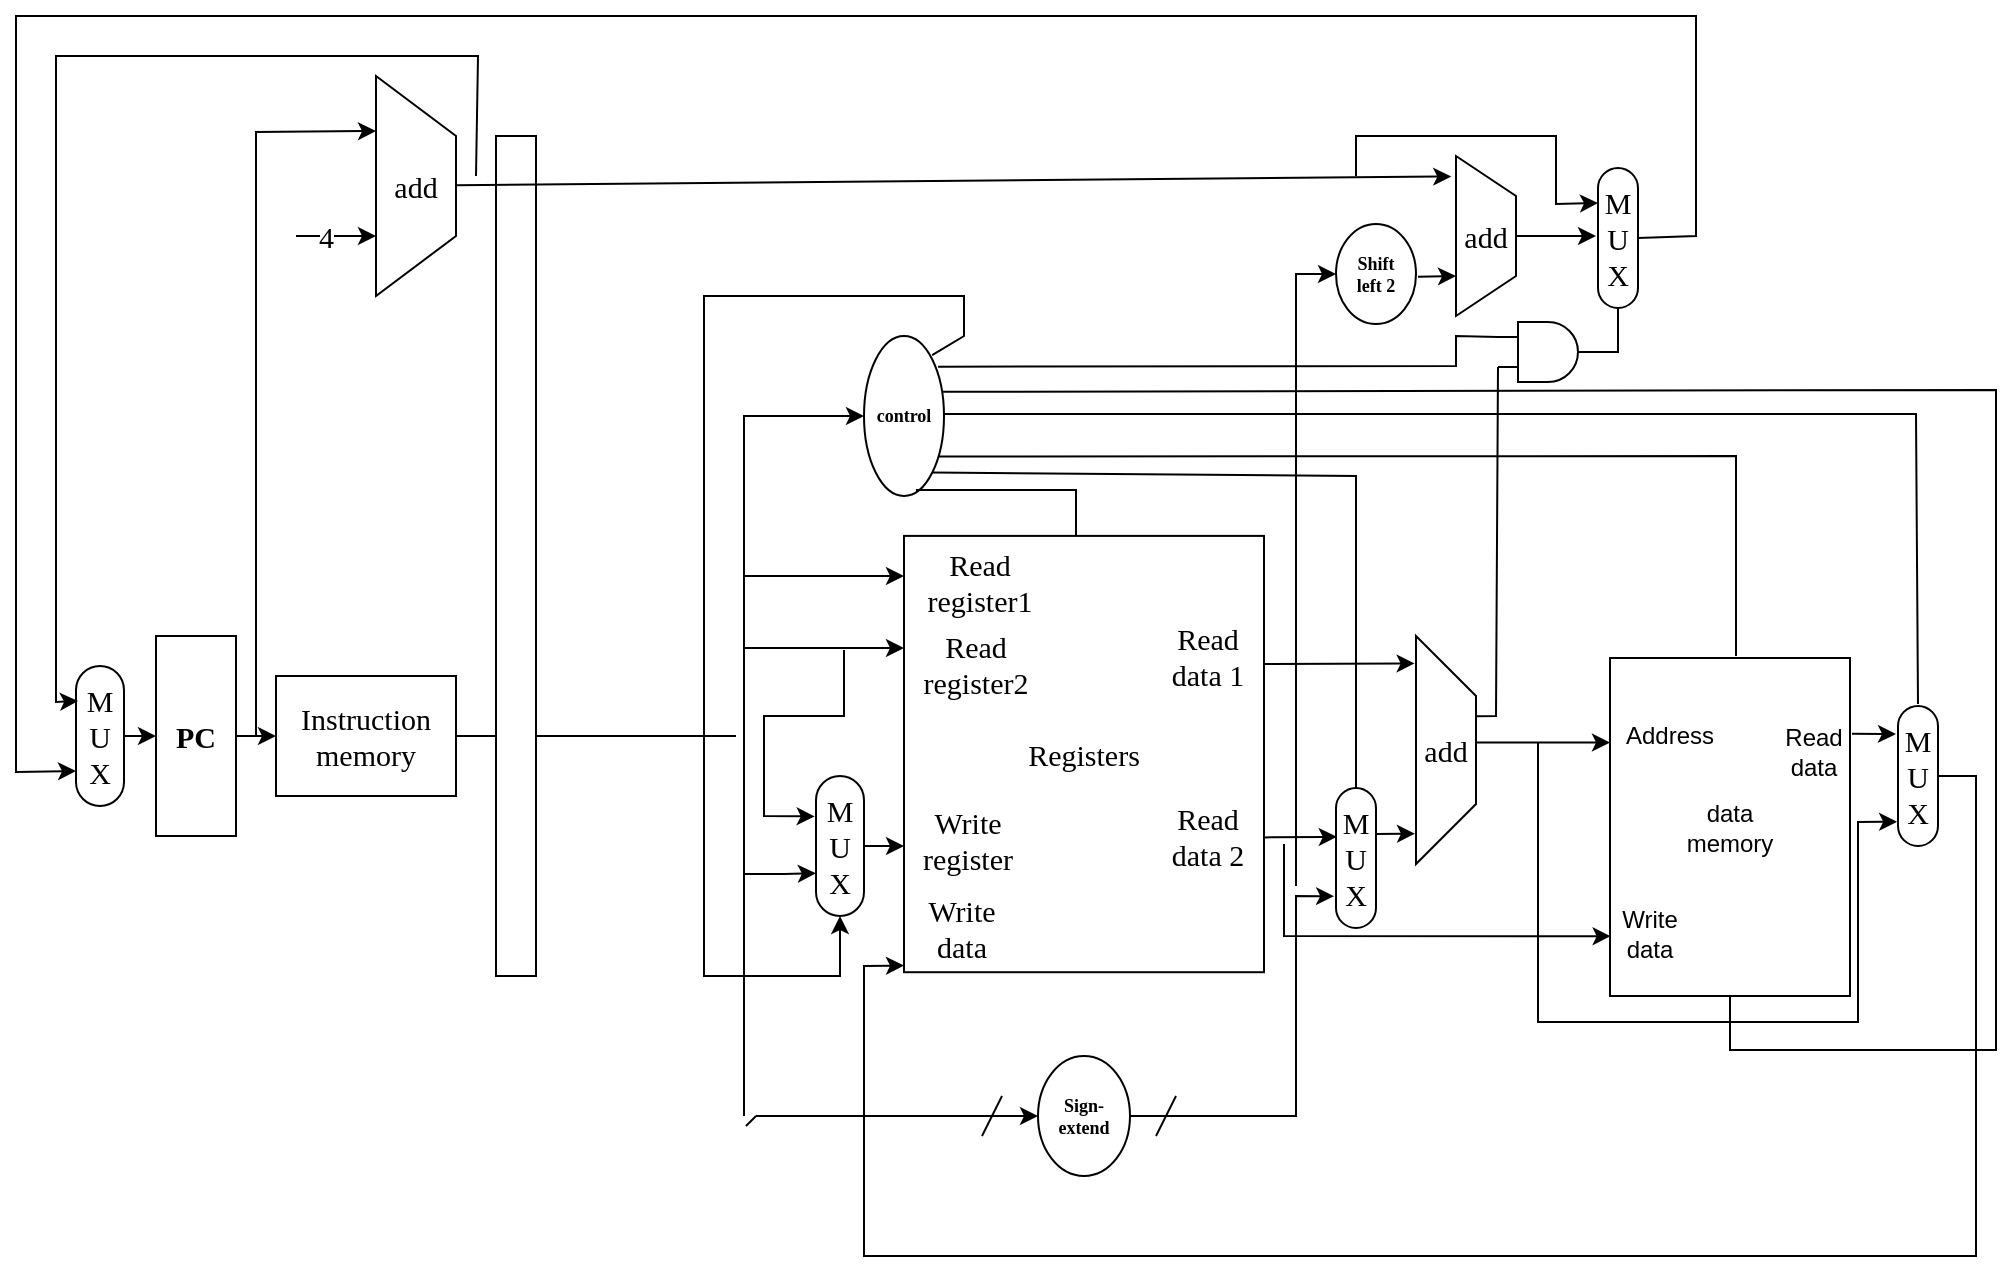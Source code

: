 <mxfile version="18.1.1" type="github">
  <diagram name="Page-1" id="90a13364-a465-7bf4-72fc-28e22215d7a0">
    <mxGraphModel dx="800" dy="1215" grid="1" gridSize="10" guides="1" tooltips="1" connect="1" arrows="1" fold="1" page="1" pageScale="1.5" pageWidth="1169" pageHeight="826" background="none" math="0" shadow="0">
      <root>
        <mxCell id="0" style=";html=1;" />
        <mxCell id="1" style=";html=1;" parent="0" />
        <mxCell id="_GseaxLKm5lbex_g-DC_-1" value="PC" style="rounded=0;whiteSpace=wrap;html=1;fontSize=15;fontFamily=Verdana;fontStyle=1" parent="1" vertex="1">
          <mxGeometry x="130" y="510" width="40" height="100" as="geometry" />
        </mxCell>
        <mxCell id="_GseaxLKm5lbex_g-DC_-16" style="edgeStyle=orthogonalEdgeStyle;rounded=0;orthogonalLoop=1;jettySize=auto;html=1;entryX=0;entryY=0.5;entryDx=0;entryDy=0;fontFamily=Verdana;fontSize=15;exitX=1;exitY=0.5;exitDx=0;exitDy=0;" parent="1" source="_GseaxLKm5lbex_g-DC_-1" target="_GseaxLKm5lbex_g-DC_-15" edge="1">
          <mxGeometry relative="1" as="geometry">
            <mxPoint x="180" y="560" as="sourcePoint" />
          </mxGeometry>
        </mxCell>
        <mxCell id="_GseaxLKm5lbex_g-DC_-15" value="Instruction&lt;br&gt;memory" style="rounded=0;whiteSpace=wrap;html=1;fontFamily=Verdana;fontSize=15;" parent="1" vertex="1">
          <mxGeometry x="190" y="530" width="90" height="60" as="geometry" />
        </mxCell>
        <mxCell id="_GseaxLKm5lbex_g-DC_-18" value="" style="endArrow=classic;html=1;rounded=0;fontFamily=Verdana;fontSize=15;entryX=0.25;entryY=1;entryDx=0;entryDy=0;" parent="1" target="_GseaxLKm5lbex_g-DC_-28" edge="1">
          <mxGeometry width="50" height="50" relative="1" as="geometry">
            <mxPoint x="180" y="560" as="sourcePoint" />
            <mxPoint x="240" y="360" as="targetPoint" />
            <Array as="points">
              <mxPoint x="180" y="258" />
            </Array>
          </mxGeometry>
        </mxCell>
        <mxCell id="_GseaxLKm5lbex_g-DC_-28" value="add&lt;br&gt;" style="shape=trapezoid;perimeter=trapezoidPerimeter;whiteSpace=wrap;html=1;fixedSize=1;rounded=0;fontFamily=Verdana;fontSize=15;strokeColor=default;fillColor=none;size=30;rotation=0;verticalAlign=middle;labelPosition=center;verticalLabelPosition=middle;align=center;direction=south;" parent="1" vertex="1">
          <mxGeometry x="240" y="230" width="40" height="110" as="geometry" />
        </mxCell>
        <mxCell id="_GseaxLKm5lbex_g-DC_-29" value="4" style="endArrow=classic;html=1;rounded=0;fontFamily=Verdana;fontSize=15;align=right;" parent="1" edge="1">
          <mxGeometry width="50" height="50" relative="1" as="geometry">
            <mxPoint x="200" y="310" as="sourcePoint" />
            <mxPoint x="240" y="310" as="targetPoint" />
            <Array as="points" />
          </mxGeometry>
        </mxCell>
        <mxCell id="_GseaxLKm5lbex_g-DC_-31" value="" style="endArrow=classic;html=1;rounded=0;fontFamily=Verdana;fontSize=15;" parent="1" edge="1">
          <mxGeometry width="50" height="50" relative="1" as="geometry">
            <mxPoint x="424" y="480" as="sourcePoint" />
            <mxPoint x="504" y="480" as="targetPoint" />
          </mxGeometry>
        </mxCell>
        <mxCell id="_GseaxLKm5lbex_g-DC_-32" value="" style="endArrow=classic;html=1;rounded=0;fontFamily=Verdana;fontSize=15;" parent="1" edge="1">
          <mxGeometry width="50" height="50" relative="1" as="geometry">
            <mxPoint x="424" y="516" as="sourcePoint" />
            <mxPoint x="504" y="516" as="targetPoint" />
          </mxGeometry>
        </mxCell>
        <mxCell id="_GseaxLKm5lbex_g-DC_-33" value="" style="endArrow=classic;html=1;rounded=0;fontFamily=Verdana;fontSize=15;startArrow=none;exitX=0.5;exitY=0;exitDx=0;exitDy=0;" parent="1" source="_GseaxLKm5lbex_g-DC_-38" edge="1">
          <mxGeometry width="50" height="50" relative="1" as="geometry">
            <mxPoint x="484.0" y="625.0" as="sourcePoint" />
            <mxPoint x="504" y="615" as="targetPoint" />
          </mxGeometry>
        </mxCell>
        <mxCell id="_GseaxLKm5lbex_g-DC_-34" value="" style="endArrow=classic;html=1;rounded=0;fontFamily=Verdana;fontSize=15;exitX=0.5;exitY=0;exitDx=0;exitDy=0;" parent="1" edge="1" source="h9TXa1Q45C4JcwB8wbE7-19">
          <mxGeometry width="50" height="50" relative="1" as="geometry">
            <mxPoint x="484" y="800" as="sourcePoint" />
            <mxPoint x="504" y="674.78" as="targetPoint" />
            <Array as="points">
              <mxPoint x="1040" y="580" />
              <mxPoint x="1040" y="820" />
              <mxPoint x="484" y="820" />
              <mxPoint x="484" y="675" />
            </Array>
          </mxGeometry>
        </mxCell>
        <mxCell id="_GseaxLKm5lbex_g-DC_-36" value="" style="endArrow=classic;html=1;rounded=0;fontFamily=Verdana;fontSize=15;entryX=0.128;entryY=1.079;entryDx=0;entryDy=0;entryPerimeter=0;" parent="1" target="_GseaxLKm5lbex_g-DC_-80" edge="1">
          <mxGeometry width="50" height="50" relative="1" as="geometry">
            <mxPoint x="280" y="284.57" as="sourcePoint" />
            <mxPoint x="760" y="285" as="targetPoint" />
          </mxGeometry>
        </mxCell>
        <mxCell id="_GseaxLKm5lbex_g-DC_-37" value="" style="endArrow=classic;html=1;rounded=0;fontFamily=Verdana;fontSize=15;entryX=0.289;entryY=1.027;entryDx=0;entryDy=0;entryPerimeter=0;" parent="1" target="_GseaxLKm5lbex_g-DC_-38" edge="1">
          <mxGeometry width="50" height="50" relative="1" as="geometry">
            <mxPoint x="474" y="517" as="sourcePoint" />
            <mxPoint x="469" y="617" as="targetPoint" />
            <Array as="points">
              <mxPoint x="474" y="550" />
              <mxPoint x="434" y="550" />
              <mxPoint x="434" y="600" />
            </Array>
          </mxGeometry>
        </mxCell>
        <mxCell id="_GseaxLKm5lbex_g-DC_-38" value="M&lt;br&gt;U&lt;br&gt;X" style="rounded=1;whiteSpace=wrap;html=1;fontFamily=Verdana;fontSize=15;strokeColor=default;fillColor=none;arcSize=50;direction=south;" parent="1" vertex="1">
          <mxGeometry x="460" y="580" width="24" height="70" as="geometry" />
        </mxCell>
        <mxCell id="_GseaxLKm5lbex_g-DC_-40" value="" style="endArrow=classic;html=1;rounded=0;fontFamily=Verdana;fontSize=15;startArrow=none;entryX=0.695;entryY=1.003;entryDx=0;entryDy=0;entryPerimeter=0;" parent="1" target="_GseaxLKm5lbex_g-DC_-38" edge="1">
          <mxGeometry width="50" height="50" relative="1" as="geometry">
            <mxPoint x="424" y="629" as="sourcePoint" />
            <mxPoint x="454" y="628.89" as="targetPoint" />
            <Array as="points">
              <mxPoint x="444" y="629" />
            </Array>
          </mxGeometry>
        </mxCell>
        <mxCell id="_GseaxLKm5lbex_g-DC_-41" value="" style="endArrow=classic;html=1;rounded=0;fontFamily=Verdana;fontSize=15;" parent="1" edge="1">
          <mxGeometry width="50" height="50" relative="1" as="geometry">
            <mxPoint x="424" y="750" as="sourcePoint" />
            <mxPoint x="484" y="400" as="targetPoint" />
            <Array as="points">
              <mxPoint x="424" y="400" />
            </Array>
          </mxGeometry>
        </mxCell>
        <mxCell id="_GseaxLKm5lbex_g-DC_-43" value="control" style="ellipse;whiteSpace=wrap;html=1;rounded=0;fontFamily=Verdana;fontSize=9;strokeColor=default;fillColor=none;direction=south;fontStyle=1" parent="1" vertex="1">
          <mxGeometry x="484" y="360" width="40" height="80" as="geometry" />
        </mxCell>
        <mxCell id="_GseaxLKm5lbex_g-DC_-44" value="" style="endArrow=classic;html=1;rounded=0;fontFamily=Verdana;fontSize=9;entryX=1;entryY=0.5;entryDx=0;entryDy=0;exitX=0.119;exitY=0.148;exitDx=0;exitDy=0;exitPerimeter=0;" parent="1" source="_GseaxLKm5lbex_g-DC_-43" target="_GseaxLKm5lbex_g-DC_-38" edge="1">
          <mxGeometry width="50" height="50" relative="1" as="geometry">
            <mxPoint x="514" y="360" as="sourcePoint" />
            <mxPoint x="574" y="310" as="targetPoint" />
            <Array as="points">
              <mxPoint x="534" y="360" />
              <mxPoint x="534" y="340" />
              <mxPoint x="404" y="340" />
              <mxPoint x="404" y="680" />
              <mxPoint x="472" y="680" />
            </Array>
          </mxGeometry>
        </mxCell>
        <mxCell id="_GseaxLKm5lbex_g-DC_-51" value="" style="rounded=0;whiteSpace=wrap;html=1;fontFamily=Verdana;fontSize=9;strokeColor=default;fillColor=none;" parent="1" vertex="1">
          <mxGeometry x="300" y="260" width="20" height="420" as="geometry" />
        </mxCell>
        <mxCell id="_GseaxLKm5lbex_g-DC_-54" value="" style="endArrow=classic;html=1;rounded=0;fontFamily=Verdana;fontSize=9;exitX=0.844;exitY=0.6;exitDx=0;exitDy=0;exitPerimeter=0;entryX=0.085;entryY=1.017;entryDx=0;entryDy=0;entryPerimeter=0;" parent="1" edge="1">
          <mxGeometry width="50" height="50" relative="1" as="geometry">
            <mxPoint x="682.96" y="524" as="sourcePoint" />
            <mxPoint x="759.32" y="523.69" as="targetPoint" />
          </mxGeometry>
        </mxCell>
        <mxCell id="_GseaxLKm5lbex_g-DC_-55" value="" style="endArrow=classic;html=1;rounded=0;fontFamily=Verdana;fontSize=9;entryX=0.306;entryY=0.93;entryDx=0;entryDy=0;entryPerimeter=0;" parent="1" edge="1">
          <mxGeometry width="50" height="50" relative="1" as="geometry">
            <mxPoint x="684.0" y="610.707" as="sourcePoint" />
            <mxPoint x="720.4" y="610.42" as="targetPoint" />
          </mxGeometry>
        </mxCell>
        <mxCell id="_GseaxLKm5lbex_g-DC_-57" value="M&lt;br&gt;U&lt;br&gt;X" style="rounded=1;whiteSpace=wrap;html=1;fontFamily=Verdana;fontSize=15;strokeColor=default;fillColor=none;arcSize=50;direction=south;" parent="1" vertex="1">
          <mxGeometry x="720" y="586" width="20" height="70" as="geometry" />
        </mxCell>
        <mxCell id="_GseaxLKm5lbex_g-DC_-59" value="" style="endArrow=classic;html=1;rounded=0;fontFamily=Verdana;fontSize=9;entryX=0.867;entryY=1.017;entryDx=0;entryDy=0;entryPerimeter=0;" parent="1" edge="1" target="h9TXa1Q45C4JcwB8wbE7-10">
          <mxGeometry width="50" height="50" relative="1" as="geometry">
            <mxPoint x="740" y="609" as="sourcePoint" />
            <mxPoint x="760" y="648" as="targetPoint" />
          </mxGeometry>
        </mxCell>
        <mxCell id="_GseaxLKm5lbex_g-DC_-60" value="" style="shape=image;html=1;verticalAlign=top;verticalLabelPosition=bottom;labelBackgroundColor=#ffffff;imageAspect=0;aspect=fixed;image=https://cdn4.iconfinder.com/data/icons/essential-app-2/16/record-round-circle-dot-128.png;rounded=0;fontFamily=Verdana;fontSize=9;strokeColor=default;fillColor=none;" parent="1" vertex="1">
          <mxGeometry x="420" y="475" width="10" height="10" as="geometry" />
        </mxCell>
        <mxCell id="_GseaxLKm5lbex_g-DC_-62" value="" style="shape=image;html=1;verticalAlign=top;verticalLabelPosition=bottom;labelBackgroundColor=#ffffff;imageAspect=0;aspect=fixed;image=https://cdn4.iconfinder.com/data/icons/essential-app-2/16/record-round-circle-dot-128.png;rounded=0;fontFamily=Verdana;fontSize=9;strokeColor=default;fillColor=none;" parent="1" vertex="1">
          <mxGeometry x="419" y="511" width="10" height="10" as="geometry" />
        </mxCell>
        <mxCell id="_GseaxLKm5lbex_g-DC_-63" value="" style="shape=image;html=1;verticalAlign=top;verticalLabelPosition=bottom;labelBackgroundColor=#ffffff;imageAspect=0;aspect=fixed;image=https://cdn4.iconfinder.com/data/icons/essential-app-2/16/record-round-circle-dot-128.png;rounded=0;fontFamily=Verdana;fontSize=9;strokeColor=default;fillColor=none;" parent="1" vertex="1">
          <mxGeometry x="469" y="511" width="10" height="10" as="geometry" />
        </mxCell>
        <mxCell id="_GseaxLKm5lbex_g-DC_-64" value="" style="shape=image;html=1;verticalAlign=top;verticalLabelPosition=bottom;labelBackgroundColor=#ffffff;imageAspect=0;aspect=fixed;image=https://cdn4.iconfinder.com/data/icons/essential-app-2/16/record-round-circle-dot-128.png;rounded=0;fontFamily=Verdana;fontSize=9;strokeColor=default;fillColor=none;" parent="1" vertex="1">
          <mxGeometry x="419" y="624" width="10" height="10" as="geometry" />
        </mxCell>
        <mxCell id="_GseaxLKm5lbex_g-DC_-66" value="Sign-&lt;br&gt;extend" style="ellipse;whiteSpace=wrap;html=1;rounded=0;fontFamily=Verdana;fontSize=9;strokeColor=default;fillColor=none;direction=south;fontStyle=1" parent="1" vertex="1">
          <mxGeometry x="571" y="720" width="46" height="60" as="geometry" />
        </mxCell>
        <mxCell id="_GseaxLKm5lbex_g-DC_-67" value="" style="endArrow=classic;html=1;rounded=0;fontFamily=Verdana;fontSize=9;entryX=0.5;entryY=1;entryDx=0;entryDy=0;startArrow=none;" parent="1" source="_GseaxLKm5lbex_g-DC_-65" target="_GseaxLKm5lbex_g-DC_-66" edge="1">
          <mxGeometry width="50" height="50" relative="1" as="geometry">
            <mxPoint x="430" y="750" as="sourcePoint" />
            <mxPoint x="540" y="580" as="targetPoint" />
          </mxGeometry>
        </mxCell>
        <mxCell id="_GseaxLKm5lbex_g-DC_-65" value="" style="shape=image;html=1;verticalAlign=top;verticalLabelPosition=bottom;labelBackgroundColor=#ffffff;imageAspect=0;aspect=fixed;image=https://cdn4.iconfinder.com/data/icons/essential-app-2/16/record-round-circle-dot-128.png;rounded=0;fontFamily=Verdana;fontSize=9;strokeColor=default;fillColor=none;" parent="1" vertex="1">
          <mxGeometry x="420" y="745" width="10" height="10" as="geometry" />
        </mxCell>
        <mxCell id="_GseaxLKm5lbex_g-DC_-70" value="" style="endArrow=none;html=1;rounded=0;fontFamily=Verdana;fontSize=9;entryX=0.5;entryY=1;entryDx=0;entryDy=0;" parent="1" target="_GseaxLKm5lbex_g-DC_-65" edge="1">
          <mxGeometry width="50" height="50" relative="1" as="geometry">
            <mxPoint x="430" y="750" as="sourcePoint" />
            <mxPoint x="571.0" y="750" as="targetPoint" />
          </mxGeometry>
        </mxCell>
        <mxCell id="_GseaxLKm5lbex_g-DC_-72" value="" style="endArrow=none;html=1;rounded=0;fontFamily=Verdana;fontSize=9;" parent="1" edge="1">
          <mxGeometry width="50" height="50" relative="1" as="geometry">
            <mxPoint x="320" y="560" as="sourcePoint" />
            <mxPoint x="420" y="560" as="targetPoint" />
          </mxGeometry>
        </mxCell>
        <mxCell id="_GseaxLKm5lbex_g-DC_-73" value="" style="shape=image;html=1;verticalAlign=top;verticalLabelPosition=bottom;labelBackgroundColor=#ffffff;imageAspect=0;aspect=fixed;image=https://cdn4.iconfinder.com/data/icons/essential-app-2/16/record-round-circle-dot-128.png;rounded=0;fontFamily=Verdana;fontSize=9;strokeColor=default;fillColor=none;" parent="1" vertex="1">
          <mxGeometry x="419" y="555" width="10" height="10" as="geometry" />
        </mxCell>
        <mxCell id="_GseaxLKm5lbex_g-DC_-75" value="" style="endArrow=classic;html=1;rounded=0;fontFamily=Verdana;fontSize=9;exitX=0.5;exitY=0;exitDx=0;exitDy=0;entryX=0.773;entryY=1.047;entryDx=0;entryDy=0;entryPerimeter=0;" parent="1" source="_GseaxLKm5lbex_g-DC_-66" target="_GseaxLKm5lbex_g-DC_-57" edge="1">
          <mxGeometry width="50" height="50" relative="1" as="geometry">
            <mxPoint x="520" y="680" as="sourcePoint" />
            <mxPoint x="570" y="630" as="targetPoint" />
            <Array as="points">
              <mxPoint x="700" y="750" />
              <mxPoint x="700" y="640" />
            </Array>
          </mxGeometry>
        </mxCell>
        <mxCell id="_GseaxLKm5lbex_g-DC_-77" value="" style="endArrow=classic;html=1;rounded=0;fontFamily=Verdana;fontSize=15;startArrow=none;entryX=0.5;entryY=1;entryDx=0;entryDy=0;" parent="1" edge="1" target="_GseaxLKm5lbex_g-DC_-78" source="h9TXa1Q45C4JcwB8wbE7-1">
          <mxGeometry width="50" height="50" relative="1" as="geometry">
            <mxPoint x="700.0" y="668" as="sourcePoint" />
            <mxPoint x="720" y="370" as="targetPoint" />
            <Array as="points">
              <mxPoint x="700" y="329" />
            </Array>
          </mxGeometry>
        </mxCell>
        <mxCell id="_GseaxLKm5lbex_g-DC_-78" value="Shift&lt;br&gt;left 2" style="ellipse;whiteSpace=wrap;html=1;rounded=0;fontFamily=Verdana;fontSize=9;strokeColor=default;fillColor=none;direction=south;fontStyle=1" parent="1" vertex="1">
          <mxGeometry x="720" y="304" width="40" height="50" as="geometry" />
        </mxCell>
        <mxCell id="_GseaxLKm5lbex_g-DC_-79" value="" style="endArrow=classic;html=1;rounded=0;fontFamily=Verdana;fontSize=9;exitX=0.528;exitY=-0.025;exitDx=0;exitDy=0;exitPerimeter=0;entryX=0.75;entryY=1;entryDx=0;entryDy=0;" parent="1" source="_GseaxLKm5lbex_g-DC_-78" edge="1" target="_GseaxLKm5lbex_g-DC_-80">
          <mxGeometry width="50" height="50" relative="1" as="geometry">
            <mxPoint x="770" y="370" as="sourcePoint" />
            <mxPoint x="780" y="370" as="targetPoint" />
          </mxGeometry>
        </mxCell>
        <mxCell id="_GseaxLKm5lbex_g-DC_-80" value="add&lt;br&gt;" style="shape=trapezoid;perimeter=trapezoidPerimeter;whiteSpace=wrap;html=1;fixedSize=1;rounded=0;fontFamily=Verdana;fontSize=15;strokeColor=default;fillColor=none;size=20;rotation=0;verticalAlign=middle;labelPosition=center;verticalLabelPosition=middle;align=center;direction=south;" parent="1" vertex="1">
          <mxGeometry x="780" y="270" width="30" height="80" as="geometry" />
        </mxCell>
        <mxCell id="_GseaxLKm5lbex_g-DC_-81" value="" style="endArrow=classic;html=1;rounded=0;fontFamily=Verdana;fontSize=15;exitX=0.5;exitY=0;exitDx=0;exitDy=0;" parent="1" edge="1" source="_GseaxLKm5lbex_g-DC_-80">
          <mxGeometry width="50" height="50" relative="1" as="geometry">
            <mxPoint x="820" y="327.57" as="sourcePoint" />
            <mxPoint x="850" y="310" as="targetPoint" />
          </mxGeometry>
        </mxCell>
        <mxCell id="_GseaxLKm5lbex_g-DC_-82" value="M&lt;br&gt;U&lt;br&gt;X" style="rounded=1;whiteSpace=wrap;html=1;fontFamily=Verdana;fontSize=15;strokeColor=default;fillColor=none;arcSize=50;direction=south;" parent="1" vertex="1">
          <mxGeometry x="90" y="525" width="24" height="70" as="geometry" />
        </mxCell>
        <mxCell id="_GseaxLKm5lbex_g-DC_-83" value="" style="endArrow=classic;html=1;rounded=0;fontFamily=Verdana;fontSize=15;entryX=0.25;entryY=1;entryDx=0;entryDy=0;" parent="1" edge="1">
          <mxGeometry width="50" height="50" relative="1" as="geometry">
            <mxPoint x="290" y="280" as="sourcePoint" />
            <mxPoint x="91" y="542.5" as="targetPoint" />
            <Array as="points">
              <mxPoint x="291" y="220" />
              <mxPoint x="80" y="220" />
              <mxPoint x="80" y="543" />
            </Array>
          </mxGeometry>
        </mxCell>
        <mxCell id="_GseaxLKm5lbex_g-DC_-84" value="" style="shape=image;html=1;verticalAlign=top;verticalLabelPosition=bottom;labelBackgroundColor=#ffffff;imageAspect=0;aspect=fixed;image=https://cdn4.iconfinder.com/data/icons/essential-app-2/16/record-round-circle-dot-128.png;rounded=0;fontFamily=Verdana;fontSize=9;strokeColor=default;fillColor=none;" parent="1" vertex="1">
          <mxGeometry x="285" y="278" width="10" height="10" as="geometry" />
        </mxCell>
        <mxCell id="h9TXa1Q45C4JcwB8wbE7-10" value="add&lt;br&gt;" style="shape=trapezoid;perimeter=trapezoidPerimeter;whiteSpace=wrap;html=1;fixedSize=1;rounded=0;fontFamily=Verdana;fontSize=15;strokeColor=default;fillColor=none;size=30;rotation=0;verticalAlign=middle;labelPosition=center;verticalLabelPosition=middle;align=center;direction=south;" vertex="1" parent="1">
          <mxGeometry x="760" y="510" width="30" height="114" as="geometry" />
        </mxCell>
        <mxCell id="h9TXa1Q45C4JcwB8wbE7-15" value="" style="endArrow=classic;html=1;rounded=0;exitX=0.467;exitY=0;exitDx=0;exitDy=0;exitPerimeter=0;entryX=0;entryY=0.25;entryDx=0;entryDy=0;" edge="1" parent="1" source="h9TXa1Q45C4JcwB8wbE7-10" target="h9TXa1Q45C4JcwB8wbE7-14">
          <mxGeometry width="50" height="50" relative="1" as="geometry">
            <mxPoint x="880" y="670" as="sourcePoint" />
            <mxPoint x="930" y="620" as="targetPoint" />
          </mxGeometry>
        </mxCell>
        <mxCell id="h9TXa1Q45C4JcwB8wbE7-19" value="M&lt;br&gt;U&lt;br&gt;X" style="rounded=1;whiteSpace=wrap;html=1;fontFamily=Verdana;fontSize=15;strokeColor=default;fillColor=none;arcSize=50;direction=south;" vertex="1" parent="1">
          <mxGeometry x="1001" y="545" width="20" height="70" as="geometry" />
        </mxCell>
        <mxCell id="h9TXa1Q45C4JcwB8wbE7-20" value="" style="endArrow=classic;html=1;rounded=0;fontFamily=Verdana;fontSize=9;exitX=0.85;exitY=0.195;exitDx=0;exitDy=0;exitPerimeter=0;" edge="1" parent="1">
          <mxGeometry width="50" height="50" relative="1" as="geometry">
            <mxPoint x="978" y="558.85" as="sourcePoint" />
            <mxPoint x="1000" y="559" as="targetPoint" />
          </mxGeometry>
        </mxCell>
        <mxCell id="h9TXa1Q45C4JcwB8wbE7-21" value="" style="group" vertex="1" connectable="0" parent="1">
          <mxGeometry x="857" y="521" width="132" height="169" as="geometry" />
        </mxCell>
        <mxCell id="h9TXa1Q45C4JcwB8wbE7-14" value="data&lt;br&gt;memory" style="rounded=0;whiteSpace=wrap;html=1;" vertex="1" parent="h9TXa1Q45C4JcwB8wbE7-21">
          <mxGeometry width="120" height="169" as="geometry" />
        </mxCell>
        <mxCell id="h9TXa1Q45C4JcwB8wbE7-16" value="Address" style="text;html=1;strokeColor=none;fillColor=none;align=center;verticalAlign=middle;whiteSpace=wrap;rounded=0;" vertex="1" parent="h9TXa1Q45C4JcwB8wbE7-21">
          <mxGeometry y="24" width="60" height="30" as="geometry" />
        </mxCell>
        <mxCell id="h9TXa1Q45C4JcwB8wbE7-17" value="Write&lt;br&gt;data" style="text;html=1;strokeColor=none;fillColor=none;align=center;verticalAlign=middle;whiteSpace=wrap;rounded=0;" vertex="1" parent="h9TXa1Q45C4JcwB8wbE7-21">
          <mxGeometry y="123" width="40" height="30" as="geometry" />
        </mxCell>
        <mxCell id="h9TXa1Q45C4JcwB8wbE7-18" value="Read&lt;br&gt;data" style="text;html=1;strokeColor=none;fillColor=none;align=center;verticalAlign=middle;whiteSpace=wrap;rounded=0;" vertex="1" parent="h9TXa1Q45C4JcwB8wbE7-21">
          <mxGeometry x="72" y="32" width="60" height="30" as="geometry" />
        </mxCell>
        <mxCell id="h9TXa1Q45C4JcwB8wbE7-22" value="" style="endArrow=classic;html=1;rounded=0;entryX=0.798;entryY=1.072;entryDx=0;entryDy=0;entryPerimeter=0;" edge="1" parent="1">
          <mxGeometry width="50" height="50" relative="1" as="geometry">
            <mxPoint x="821" y="563" as="sourcePoint" />
            <mxPoint x="1000.56" y="602.86" as="targetPoint" />
            <Array as="points">
              <mxPoint x="821" y="703" />
              <mxPoint x="981" y="703" />
              <mxPoint x="981" y="603" />
            </Array>
          </mxGeometry>
        </mxCell>
        <mxCell id="h9TXa1Q45C4JcwB8wbE7-23" value="" style="shape=image;html=1;verticalAlign=top;verticalLabelPosition=bottom;labelBackgroundColor=#ffffff;imageAspect=0;aspect=fixed;image=https://cdn4.iconfinder.com/data/icons/essential-app-2/16/record-round-circle-dot-128.png;rounded=0;fontFamily=Verdana;fontSize=9;strokeColor=default;fillColor=none;" vertex="1" parent="1">
          <mxGeometry x="816" y="558" width="10" height="10" as="geometry" />
        </mxCell>
        <mxCell id="h9TXa1Q45C4JcwB8wbE7-24" value="" style="endArrow=classic;html=1;rounded=0;entryX=-0.028;entryY=0.537;entryDx=0;entryDy=0;startArrow=none;entryPerimeter=0;" edge="1" parent="1">
          <mxGeometry width="50" height="50" relative="1" as="geometry">
            <mxPoint x="694" y="614" as="sourcePoint" />
            <mxPoint x="857.32" y="660.11" as="targetPoint" />
            <Array as="points">
              <mxPoint x="694" y="660" />
            </Array>
          </mxGeometry>
        </mxCell>
        <mxCell id="h9TXa1Q45C4JcwB8wbE7-28" value="" style="verticalLabelPosition=bottom;shadow=0;dashed=0;align=center;html=1;verticalAlign=top;shape=mxgraph.electrical.logic_gates.logic_gate;operation=and;" vertex="1" parent="1">
          <mxGeometry x="801" y="353" width="50" height="30" as="geometry" />
        </mxCell>
        <mxCell id="h9TXa1Q45C4JcwB8wbE7-35" value="" style="endArrow=none;html=1;rounded=0;entryX=0;entryY=0.25;entryDx=0;entryDy=0;entryPerimeter=0;exitX=0.192;exitY=0.074;exitDx=0;exitDy=0;exitPerimeter=0;" edge="1" parent="1" target="h9TXa1Q45C4JcwB8wbE7-28">
          <mxGeometry width="50" height="50" relative="1" as="geometry">
            <mxPoint x="521.04" y="375.36" as="sourcePoint" />
            <mxPoint x="790" y="367.5" as="targetPoint" />
            <Array as="points">
              <mxPoint x="780" y="375" />
              <mxPoint x="780" y="360" />
            </Array>
          </mxGeometry>
        </mxCell>
        <mxCell id="h9TXa1Q45C4JcwB8wbE7-36" value="" style="endArrow=none;html=1;rounded=0;exitX=0.352;exitY=-0.017;exitDx=0;exitDy=0;exitPerimeter=0;entryX=0;entryY=0.75;entryDx=0;entryDy=0;entryPerimeter=0;" edge="1" parent="1" source="h9TXa1Q45C4JcwB8wbE7-10" target="h9TXa1Q45C4JcwB8wbE7-28">
          <mxGeometry width="50" height="50" relative="1" as="geometry">
            <mxPoint x="790" y="555" as="sourcePoint" />
            <mxPoint x="800" y="396.015" as="targetPoint" />
            <Array as="points">
              <mxPoint x="800" y="550" />
            </Array>
          </mxGeometry>
        </mxCell>
        <mxCell id="h9TXa1Q45C4JcwB8wbE7-37" value="M&lt;br&gt;U&lt;br&gt;X" style="rounded=1;whiteSpace=wrap;html=1;fontFamily=Verdana;fontSize=15;strokeColor=default;fillColor=none;arcSize=50;direction=south;" vertex="1" parent="1">
          <mxGeometry x="851" y="276" width="20" height="70" as="geometry" />
        </mxCell>
        <mxCell id="h9TXa1Q45C4JcwB8wbE7-40" value="" style="endArrow=none;html=1;rounded=0;exitX=1;exitY=0.5;exitDx=0;exitDy=0;exitPerimeter=0;entryX=1;entryY=0.5;entryDx=0;entryDy=0;" edge="1" parent="1" source="h9TXa1Q45C4JcwB8wbE7-28" target="h9TXa1Q45C4JcwB8wbE7-37">
          <mxGeometry width="50" height="50" relative="1" as="geometry">
            <mxPoint x="660" y="390" as="sourcePoint" />
            <mxPoint x="710" y="340" as="targetPoint" />
            <Array as="points">
              <mxPoint x="861" y="368" />
            </Array>
          </mxGeometry>
        </mxCell>
        <mxCell id="h9TXa1Q45C4JcwB8wbE7-41" value="" style="endArrow=classic;html=1;rounded=0;exitX=0.5;exitY=0;exitDx=0;exitDy=0;entryX=0.75;entryY=1;entryDx=0;entryDy=0;" edge="1" parent="1" source="h9TXa1Q45C4JcwB8wbE7-37" target="_GseaxLKm5lbex_g-DC_-82">
          <mxGeometry width="50" height="50" relative="1" as="geometry">
            <mxPoint x="880" y="340" as="sourcePoint" />
            <mxPoint x="930" y="290" as="targetPoint" />
            <Array as="points">
              <mxPoint x="900" y="310" />
              <mxPoint x="900" y="200" />
              <mxPoint x="60" y="200" />
              <mxPoint x="60" y="578" />
            </Array>
          </mxGeometry>
        </mxCell>
        <mxCell id="h9TXa1Q45C4JcwB8wbE7-42" value="" style="endArrow=classic;html=1;rounded=0;exitX=0.5;exitY=0;exitDx=0;exitDy=0;entryX=0;entryY=0.5;entryDx=0;entryDy=0;" edge="1" parent="1" source="_GseaxLKm5lbex_g-DC_-82" target="_GseaxLKm5lbex_g-DC_-1">
          <mxGeometry width="50" height="50" relative="1" as="geometry">
            <mxPoint x="450" y="500" as="sourcePoint" />
            <mxPoint x="500" y="450" as="targetPoint" />
          </mxGeometry>
        </mxCell>
        <mxCell id="h9TXa1Q45C4JcwB8wbE7-44" value="" style="endArrow=classic;html=1;rounded=0;entryX=0.25;entryY=1;entryDx=0;entryDy=0;" edge="1" parent="1" target="h9TXa1Q45C4JcwB8wbE7-37">
          <mxGeometry width="50" height="50" relative="1" as="geometry">
            <mxPoint x="730" y="280" as="sourcePoint" />
            <mxPoint x="840" y="220" as="targetPoint" />
            <Array as="points">
              <mxPoint x="730" y="260" />
              <mxPoint x="830" y="260" />
              <mxPoint x="830" y="294" />
            </Array>
          </mxGeometry>
        </mxCell>
        <mxCell id="h9TXa1Q45C4JcwB8wbE7-45" value="" style="shape=image;html=1;verticalAlign=top;verticalLabelPosition=bottom;labelBackgroundColor=#ffffff;imageAspect=0;aspect=fixed;image=https://cdn4.iconfinder.com/data/icons/essential-app-2/16/record-round-circle-dot-128.png;rounded=0;fontFamily=Verdana;fontSize=9;strokeColor=default;fillColor=none;" vertex="1" parent="1">
          <mxGeometry x="726" y="276" width="10" height="10" as="geometry" />
        </mxCell>
        <mxCell id="h9TXa1Q45C4JcwB8wbE7-46" value="" style="endArrow=none;html=1;rounded=0;exitX=0.386;exitY=0.022;exitDx=0;exitDy=0;exitPerimeter=0;entryX=0.5;entryY=1;entryDx=0;entryDy=0;" edge="1" parent="1" target="h9TXa1Q45C4JcwB8wbE7-14">
          <mxGeometry width="50" height="50" relative="1" as="geometry">
            <mxPoint x="523.12" y="387.88" as="sourcePoint" />
            <mxPoint x="917" y="700" as="targetPoint" />
            <Array as="points">
              <mxPoint x="1050" y="387" />
              <mxPoint x="1050" y="717" />
              <mxPoint x="917" y="717" />
            </Array>
          </mxGeometry>
        </mxCell>
        <mxCell id="h9TXa1Q45C4JcwB8wbE7-47" value="" style="endArrow=none;html=1;rounded=0;exitX=0;exitY=0.5;exitDx=0;exitDy=0;entryX=0.5;entryY=0;entryDx=0;entryDy=0;" edge="1" parent="1">
          <mxGeometry width="50" height="50" relative="1" as="geometry">
            <mxPoint x="1011" y="544" as="sourcePoint" />
            <mxPoint x="524" y="399" as="targetPoint" />
            <Array as="points">
              <mxPoint x="1010" y="399" />
            </Array>
          </mxGeometry>
        </mxCell>
        <mxCell id="h9TXa1Q45C4JcwB8wbE7-53" value="" style="endArrow=none;html=1;rounded=0;exitX=0.753;exitY=0.072;exitDx=0;exitDy=0;exitPerimeter=0;" edge="1" parent="1" source="_GseaxLKm5lbex_g-DC_-43">
          <mxGeometry width="50" height="50" relative="1" as="geometry">
            <mxPoint x="520" y="420" as="sourcePoint" />
            <mxPoint x="920" y="520" as="targetPoint" />
            <Array as="points">
              <mxPoint x="920" y="420" />
            </Array>
          </mxGeometry>
        </mxCell>
        <mxCell id="h9TXa1Q45C4JcwB8wbE7-54" value="" style="group" vertex="1" connectable="0" parent="1">
          <mxGeometry x="488" y="459" width="206" height="221" as="geometry" />
        </mxCell>
        <mxCell id="h9TXa1Q45C4JcwB8wbE7-64" value="" style="group" vertex="1" connectable="0" parent="h9TXa1Q45C4JcwB8wbE7-54">
          <mxGeometry x="15" width="181" height="221" as="geometry" />
        </mxCell>
        <mxCell id="_GseaxLKm5lbex_g-DC_-3" value="Registers" style="rounded=0;whiteSpace=wrap;html=1;fontFamily=Verdana;fontSize=15;" parent="h9TXa1Q45C4JcwB8wbE7-64" vertex="1">
          <mxGeometry x="1" y="0.948" width="180" height="218.155" as="geometry" />
        </mxCell>
        <mxCell id="_GseaxLKm5lbex_g-DC_-5" value="Read&lt;br&gt;register1" style="text;html=1;strokeColor=none;fillColor=none;align=center;verticalAlign=middle;whiteSpace=wrap;rounded=0;fontFamily=Verdana;fontSize=15;" parent="h9TXa1Q45C4JcwB8wbE7-64" vertex="1">
          <mxGeometry x="4" width="70" height="47.42" as="geometry" />
        </mxCell>
        <mxCell id="_GseaxLKm5lbex_g-DC_-7" value="Read&lt;br&gt;register2" style="text;html=1;strokeColor=none;fillColor=none;align=center;verticalAlign=middle;whiteSpace=wrap;rounded=0;fontFamily=Verdana;fontSize=15;" parent="h9TXa1Q45C4JcwB8wbE7-64" vertex="1">
          <mxGeometry x="2" y="41" width="70" height="47.42" as="geometry" />
        </mxCell>
        <mxCell id="_GseaxLKm5lbex_g-DC_-8" value="Write&lt;br&gt;register" style="text;html=1;strokeColor=none;fillColor=none;align=center;verticalAlign=middle;whiteSpace=wrap;rounded=0;fontFamily=Verdana;fontSize=15;" parent="h9TXa1Q45C4JcwB8wbE7-64" vertex="1">
          <mxGeometry x="1" y="129" width="64" height="47.42" as="geometry" />
        </mxCell>
        <mxCell id="_GseaxLKm5lbex_g-DC_-9" value="Write&lt;br&gt;data" style="text;html=1;strokeColor=none;fillColor=none;align=center;verticalAlign=middle;whiteSpace=wrap;rounded=0;fontFamily=Verdana;fontSize=15;" parent="h9TXa1Q45C4JcwB8wbE7-64" vertex="1">
          <mxGeometry y="173.58" width="60" height="47.42" as="geometry" />
        </mxCell>
        <mxCell id="_GseaxLKm5lbex_g-DC_-10" value="Read&lt;br&gt;data 1" style="text;html=1;strokeColor=none;fillColor=none;align=center;verticalAlign=middle;whiteSpace=wrap;rounded=0;fontFamily=Verdana;fontSize=15;" parent="h9TXa1Q45C4JcwB8wbE7-64" vertex="1">
          <mxGeometry x="125" y="37.4" width="56" height="47.42" as="geometry" />
        </mxCell>
        <mxCell id="_GseaxLKm5lbex_g-DC_-11" value="Read&lt;br&gt;data 2" style="text;html=1;strokeColor=none;fillColor=none;align=center;verticalAlign=middle;whiteSpace=wrap;rounded=0;fontFamily=Verdana;fontSize=15;" parent="h9TXa1Q45C4JcwB8wbE7-64" vertex="1">
          <mxGeometry x="125" y="127.15" width="56" height="47.42" as="geometry" />
        </mxCell>
        <mxCell id="h9TXa1Q45C4JcwB8wbE7-55" value="" style="endArrow=none;html=1;rounded=0;" edge="1" parent="1">
          <mxGeometry width="50" height="50" relative="1" as="geometry">
            <mxPoint x="510" y="437" as="sourcePoint" />
            <mxPoint x="590" y="460" as="targetPoint" />
            <Array as="points">
              <mxPoint x="590" y="437" />
            </Array>
          </mxGeometry>
        </mxCell>
        <mxCell id="h9TXa1Q45C4JcwB8wbE7-56" value="" style="endArrow=none;html=1;rounded=0;exitX=1;exitY=0;exitDx=0;exitDy=0;entryX=0;entryY=0.5;entryDx=0;entryDy=0;" edge="1" parent="1" source="_GseaxLKm5lbex_g-DC_-43" target="_GseaxLKm5lbex_g-DC_-57">
          <mxGeometry width="50" height="50" relative="1" as="geometry">
            <mxPoint x="620" y="470" as="sourcePoint" />
            <mxPoint x="670" y="420" as="targetPoint" />
            <Array as="points">
              <mxPoint x="730" y="430" />
            </Array>
          </mxGeometry>
        </mxCell>
        <mxCell id="h9TXa1Q45C4JcwB8wbE7-57" value="" style="endArrow=none;html=1;rounded=0;exitX=1;exitY=0.5;exitDx=0;exitDy=0;" edge="1" parent="1" source="_GseaxLKm5lbex_g-DC_-15">
          <mxGeometry width="50" height="50" relative="1" as="geometry">
            <mxPoint x="190" y="740" as="sourcePoint" />
            <mxPoint x="300" y="560" as="targetPoint" />
          </mxGeometry>
        </mxCell>
        <mxCell id="h9TXa1Q45C4JcwB8wbE7-59" value="" style="shape=image;html=1;verticalAlign=top;verticalLabelPosition=bottom;labelBackgroundColor=#ffffff;imageAspect=0;aspect=fixed;image=https://cdn4.iconfinder.com/data/icons/essential-app-2/16/record-round-circle-dot-128.png;rounded=0;fontFamily=Verdana;fontSize=9;strokeColor=default;fillColor=none;" vertex="1" parent="1">
          <mxGeometry x="516" y="746" width="10" height="10" as="geometry" />
        </mxCell>
        <mxCell id="h9TXa1Q45C4JcwB8wbE7-61" value="" style="endArrow=none;html=1;rounded=0;" edge="1" parent="1">
          <mxGeometry width="50" height="50" relative="1" as="geometry">
            <mxPoint x="543" y="760" as="sourcePoint" />
            <mxPoint x="553" y="740" as="targetPoint" />
          </mxGeometry>
        </mxCell>
        <mxCell id="h9TXa1Q45C4JcwB8wbE7-62" value="" style="endArrow=none;html=1;rounded=0;" edge="1" parent="1">
          <mxGeometry width="50" height="50" relative="1" as="geometry">
            <mxPoint x="630" y="760" as="sourcePoint" />
            <mxPoint x="640" y="740" as="targetPoint" />
          </mxGeometry>
        </mxCell>
        <mxCell id="h9TXa1Q45C4JcwB8wbE7-63" value="" style="group" vertex="1" connectable="0" parent="1">
          <mxGeometry x="691" y="607" width="14" height="38" as="geometry" />
        </mxCell>
        <mxCell id="h9TXa1Q45C4JcwB8wbE7-1" value="" style="shape=image;html=1;verticalAlign=top;verticalLabelPosition=bottom;labelBackgroundColor=#ffffff;imageAspect=0;aspect=fixed;image=https://cdn4.iconfinder.com/data/icons/essential-app-2/16/record-round-circle-dot-128.png;rounded=0;fontFamily=Verdana;fontSize=9;strokeColor=default;fillColor=none;" vertex="1" parent="h9TXa1Q45C4JcwB8wbE7-63">
          <mxGeometry x="4" y="28" width="10" height="10" as="geometry" />
        </mxCell>
        <mxCell id="h9TXa1Q45C4JcwB8wbE7-2" value="" style="shape=image;html=1;verticalAlign=top;verticalLabelPosition=bottom;labelBackgroundColor=#ffffff;imageAspect=0;aspect=fixed;image=https://cdn4.iconfinder.com/data/icons/essential-app-2/16/record-round-circle-dot-128.png;rounded=0;fontFamily=Verdana;fontSize=9;strokeColor=default;fillColor=none;" vertex="1" parent="h9TXa1Q45C4JcwB8wbE7-63">
          <mxGeometry width="8" height="8" as="geometry" />
        </mxCell>
      </root>
    </mxGraphModel>
  </diagram>
</mxfile>
